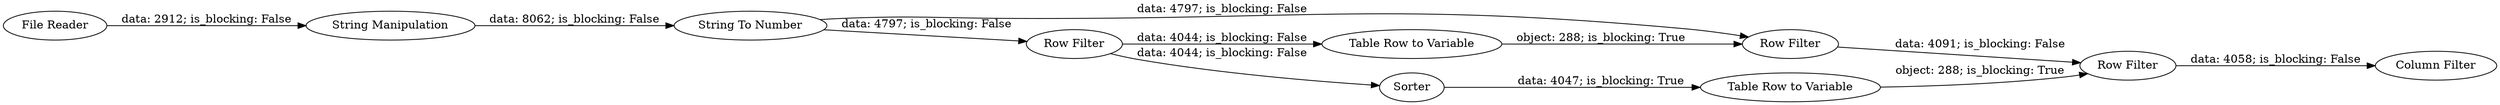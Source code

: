 digraph {
	"7341346204280174389_9" [label="Row Filter"]
	"7341346204280174389_8" [label="Table Row to Variable"]
	"7341346204280174389_10" [label="Column Filter"]
	"7341346204280174389_5" [label="Table Row to Variable"]
	"7341346204280174389_6" [label=Sorter]
	"7341346204280174389_1" [label="File Reader"]
	"7341346204280174389_7" [label="Row Filter"]
	"7341346204280174389_2" [label="String Manipulation"]
	"7341346204280174389_3" [label="String To Number"]
	"7341346204280174389_4" [label="Row Filter"]
	"7341346204280174389_8" -> "7341346204280174389_9" [label="object: 288; is_blocking: True"]
	"7341346204280174389_4" -> "7341346204280174389_5" [label="data: 4044; is_blocking: False"]
	"7341346204280174389_2" -> "7341346204280174389_3" [label="data: 8062; is_blocking: False"]
	"7341346204280174389_5" -> "7341346204280174389_7" [label="object: 288; is_blocking: True"]
	"7341346204280174389_1" -> "7341346204280174389_2" [label="data: 2912; is_blocking: False"]
	"7341346204280174389_7" -> "7341346204280174389_9" [label="data: 4091; is_blocking: False"]
	"7341346204280174389_3" -> "7341346204280174389_7" [label="data: 4797; is_blocking: False"]
	"7341346204280174389_9" -> "7341346204280174389_10" [label="data: 4058; is_blocking: False"]
	"7341346204280174389_4" -> "7341346204280174389_6" [label="data: 4044; is_blocking: False"]
	"7341346204280174389_3" -> "7341346204280174389_4" [label="data: 4797; is_blocking: False"]
	"7341346204280174389_6" -> "7341346204280174389_8" [label="data: 4047; is_blocking: True"]
	rankdir=LR
}

